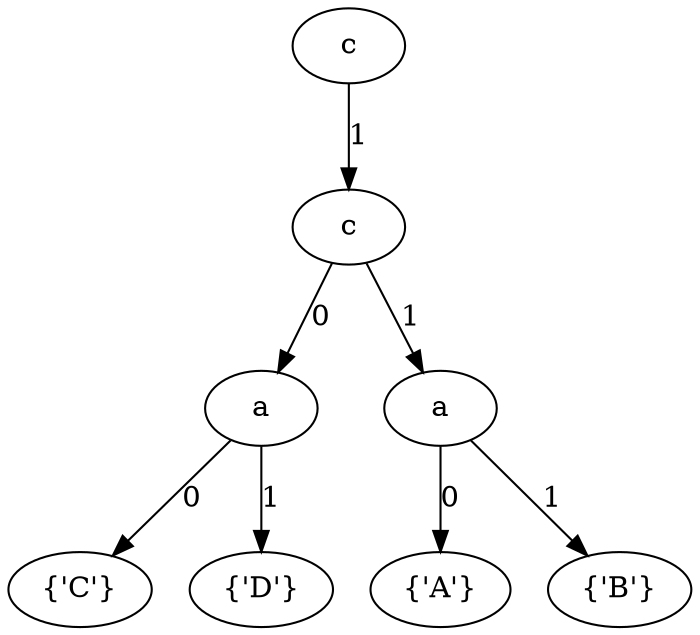 digraph "" {
	node [label="\N"];
	a0	[label=c];
	a01	[label=c];
	a0 -> a01	[key=0,
		label=1];
	a02	[label=a];
	a01 -> a02	[key=0,
		label=0];
	a04	[label=a];
	a01 -> a04	[key=0,
		label=1];
	a03	[label="{'C'}"];
	a02 -> a03	[key=0,
		label=0];
	a06	[label="{'D'}"];
	a02 -> a06	[key=0,
		label=1];
	a05	[label="{'A'}"];
	a04 -> a05	[key=0,
		label=0];
	a07	[label="{'B'}"];
	a04 -> a07	[key=0,
		label=1];
}
